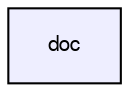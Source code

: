 digraph "doc" {
  compound=true
  node [ fontsize="10", fontname="FreeSans"];
  edge [ labelfontsize="10", labelfontname="FreeSans"];
  dir_46fdc46962a9c3d4c8f82fedab29e514 [shape=box, label="doc", style="filled", fillcolor="#eeeeff", pencolor="black", URL="dir_46fdc46962a9c3d4c8f82fedab29e514.html"];
}
